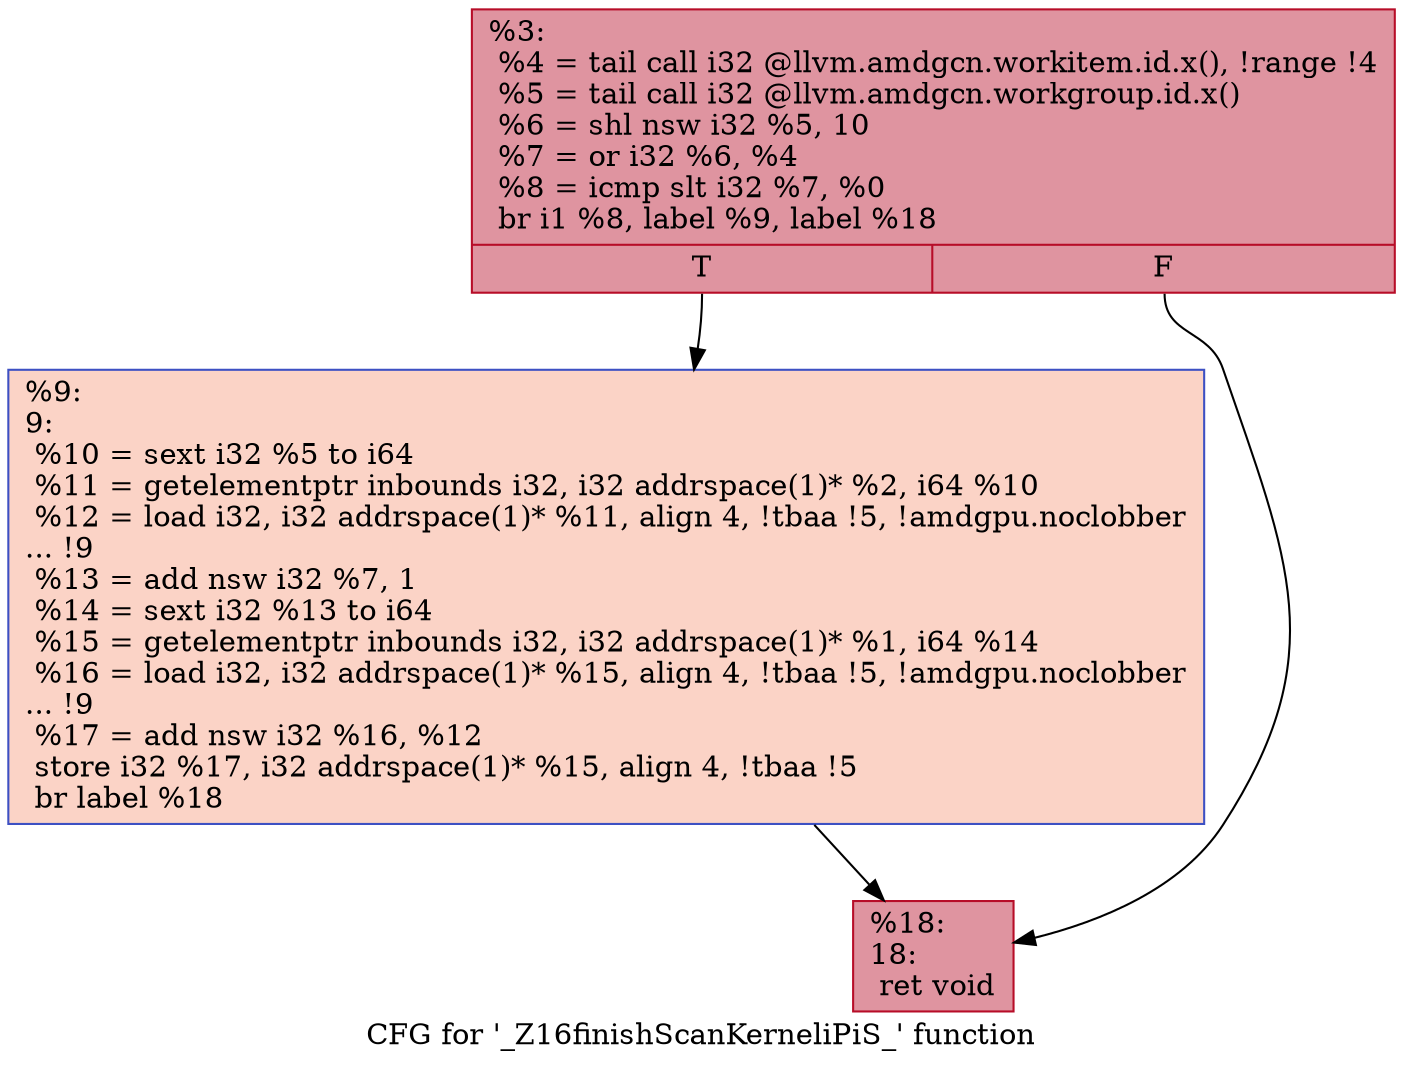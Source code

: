 digraph "CFG for '_Z16finishScanKerneliPiS_' function" {
	label="CFG for '_Z16finishScanKerneliPiS_' function";

	Node0x51a1ea0 [shape=record,color="#b70d28ff", style=filled, fillcolor="#b70d2870",label="{%3:\l  %4 = tail call i32 @llvm.amdgcn.workitem.id.x(), !range !4\l  %5 = tail call i32 @llvm.amdgcn.workgroup.id.x()\l  %6 = shl nsw i32 %5, 10\l  %7 = or i32 %6, %4\l  %8 = icmp slt i32 %7, %0\l  br i1 %8, label %9, label %18\l|{<s0>T|<s1>F}}"];
	Node0x51a1ea0:s0 -> Node0x51a2c30;
	Node0x51a1ea0:s1 -> Node0x51a36f0;
	Node0x51a2c30 [shape=record,color="#3d50c3ff", style=filled, fillcolor="#f59c7d70",label="{%9:\l9:                                                \l  %10 = sext i32 %5 to i64\l  %11 = getelementptr inbounds i32, i32 addrspace(1)* %2, i64 %10\l  %12 = load i32, i32 addrspace(1)* %11, align 4, !tbaa !5, !amdgpu.noclobber\l... !9\l  %13 = add nsw i32 %7, 1\l  %14 = sext i32 %13 to i64\l  %15 = getelementptr inbounds i32, i32 addrspace(1)* %1, i64 %14\l  %16 = load i32, i32 addrspace(1)* %15, align 4, !tbaa !5, !amdgpu.noclobber\l... !9\l  %17 = add nsw i32 %16, %12\l  store i32 %17, i32 addrspace(1)* %15, align 4, !tbaa !5\l  br label %18\l}"];
	Node0x51a2c30 -> Node0x51a36f0;
	Node0x51a36f0 [shape=record,color="#b70d28ff", style=filled, fillcolor="#b70d2870",label="{%18:\l18:                                               \l  ret void\l}"];
}
